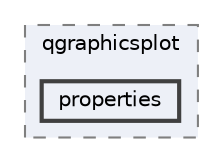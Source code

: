 digraph "properties"
{
 // LATEX_PDF_SIZE
  bgcolor="transparent";
  edge [fontname=Helvetica,fontsize=10,labelfontname=Helvetica,labelfontsize=10];
  node [fontname=Helvetica,fontsize=10,shape=box,height=0.2,width=0.4];
  compound=true
  subgraph clusterdir_ae992c797f94996332e7a97499bb3e7f {
    graph [ bgcolor="#edf0f7", pencolor="grey50", label="qgraphicsplot", fontname=Helvetica,fontsize=10 style="filled,dashed", URL="dir_ae992c797f94996332e7a97499bb3e7f.html",tooltip=""]
  dir_6552b12d436f2d0e9473de65b9a737de [label="properties", fillcolor="#edf0f7", color="grey25", style="filled,bold", URL="dir_6552b12d436f2d0e9473de65b9a737de.html",tooltip=""];
  }
}
